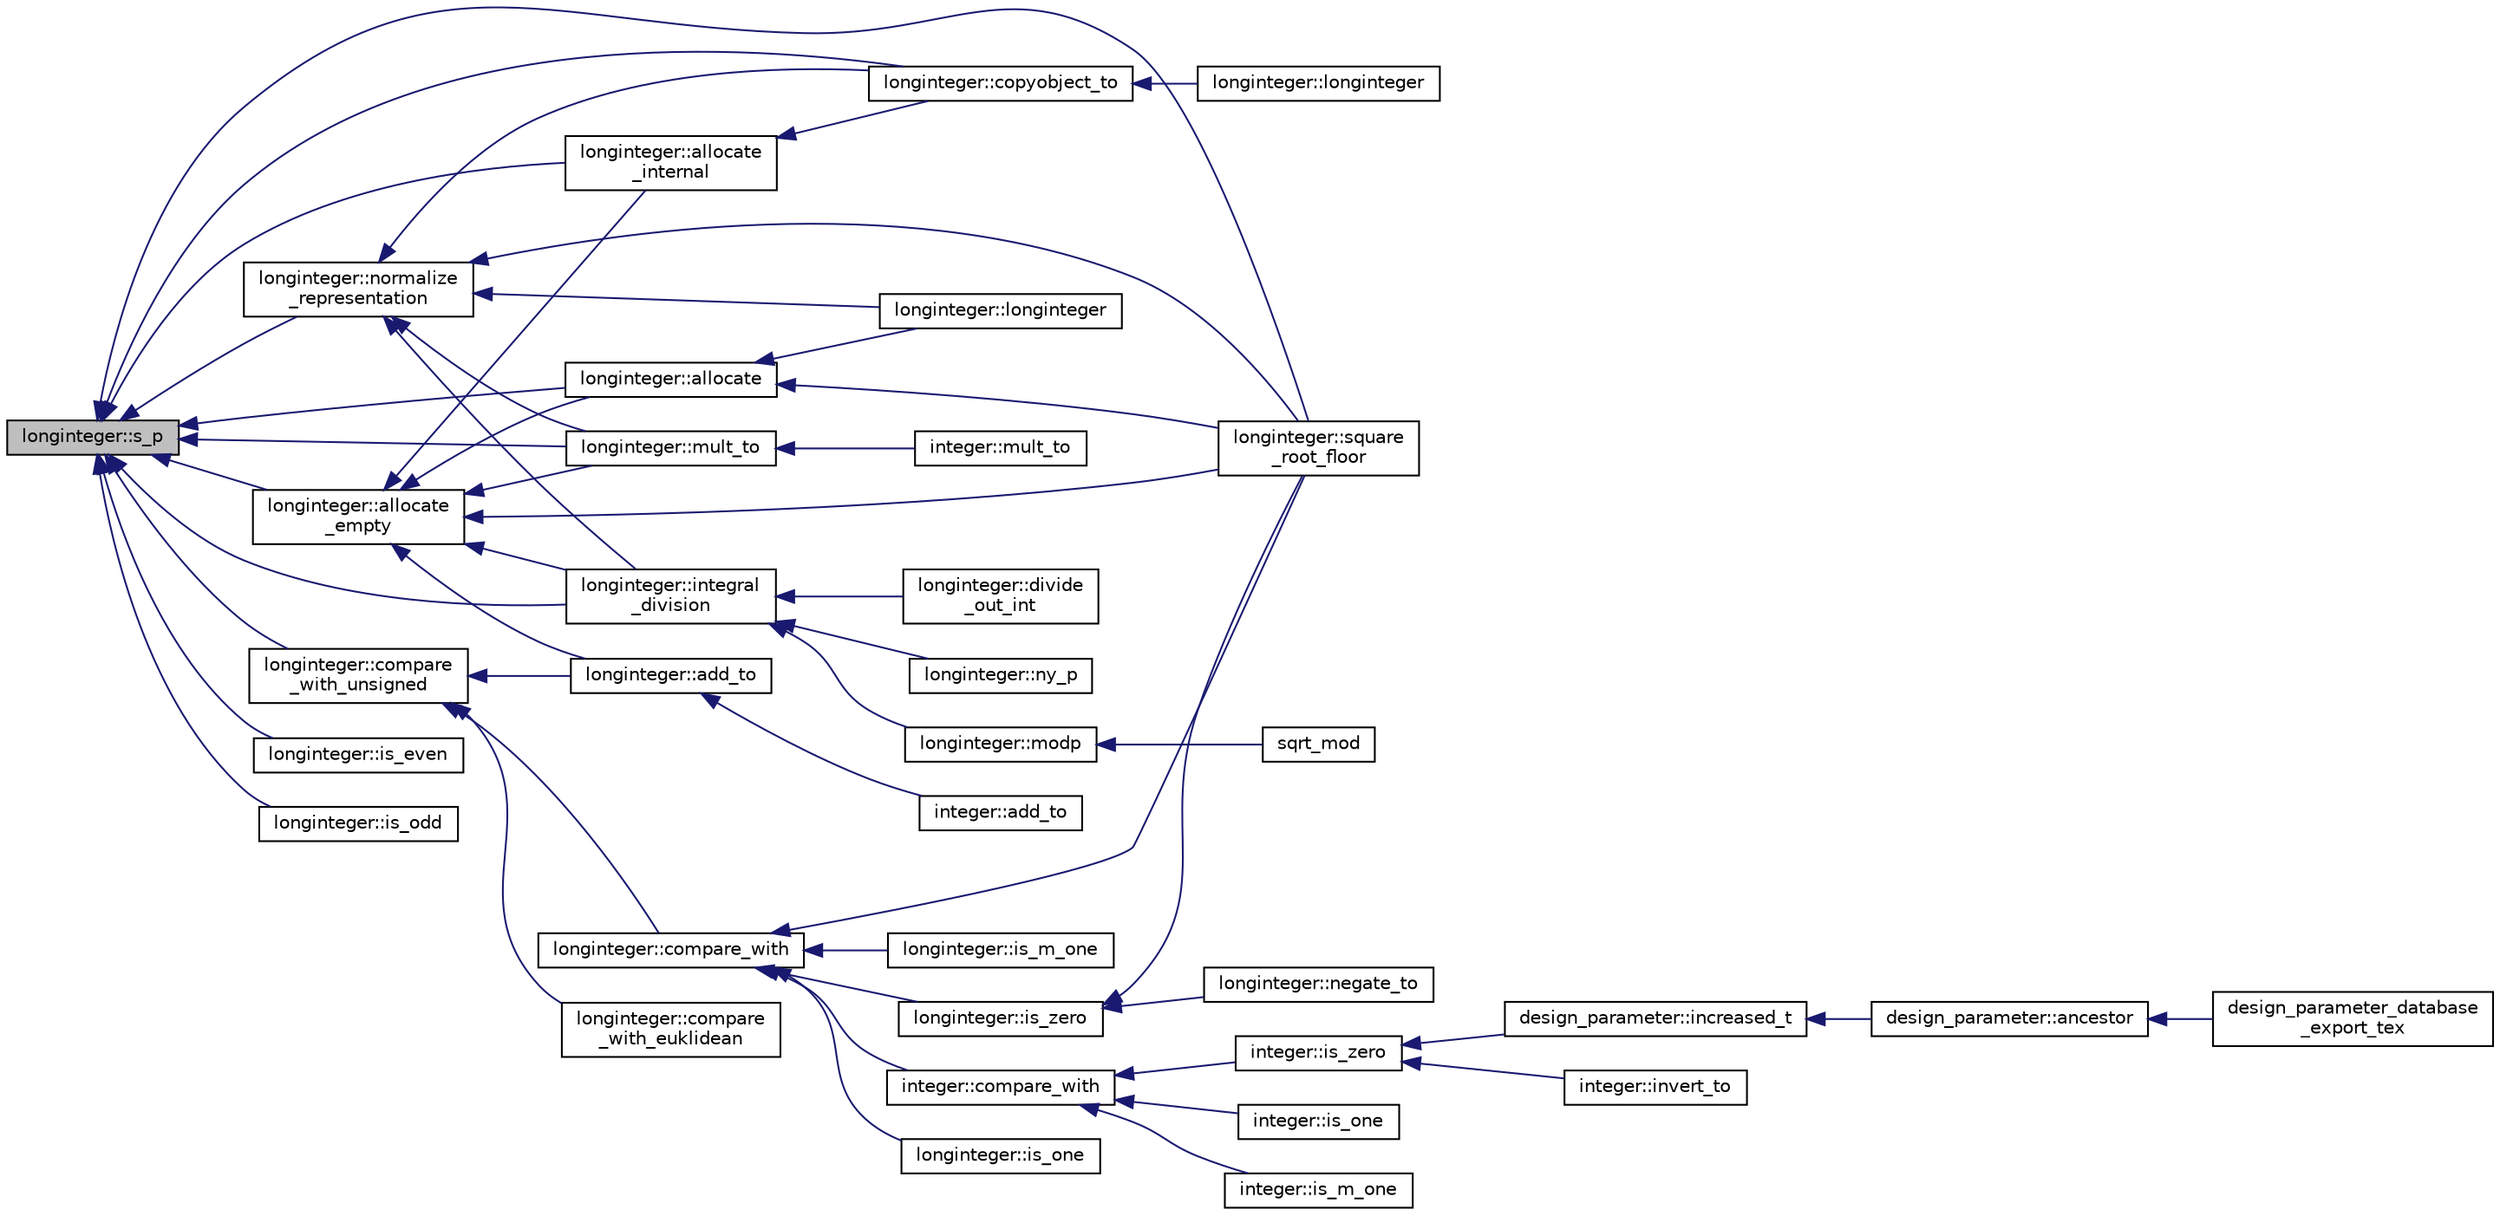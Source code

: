 digraph "longinteger::s_p"
{
  edge [fontname="Helvetica",fontsize="10",labelfontname="Helvetica",labelfontsize="10"];
  node [fontname="Helvetica",fontsize="10",shape=record];
  rankdir="LR";
  Node1661 [label="longinteger::s_p",height=0.2,width=0.4,color="black", fillcolor="grey75", style="filled", fontcolor="black"];
  Node1661 -> Node1662 [dir="back",color="midnightblue",fontsize="10",style="solid",fontname="Helvetica"];
  Node1662 [label="longinteger::copyobject_to",height=0.2,width=0.4,color="black", fillcolor="white", style="filled",URL="$d3/d71/classlonginteger.html#ae894d5c96d74d0c19a09527956a14493"];
  Node1662 -> Node1663 [dir="back",color="midnightblue",fontsize="10",style="solid",fontname="Helvetica"];
  Node1663 [label="longinteger::longinteger",height=0.2,width=0.4,color="black", fillcolor="white", style="filled",URL="$d3/d71/classlonginteger.html#a30553f5083f01e86aae9e00630852617"];
  Node1661 -> Node1664 [dir="back",color="midnightblue",fontsize="10",style="solid",fontname="Helvetica"];
  Node1664 [label="longinteger::allocate",height=0.2,width=0.4,color="black", fillcolor="white", style="filled",URL="$d3/d71/classlonginteger.html#a6d5f2429a98a2fea96aa605d1a6b1e6e"];
  Node1664 -> Node1665 [dir="back",color="midnightblue",fontsize="10",style="solid",fontname="Helvetica"];
  Node1665 [label="longinteger::longinteger",height=0.2,width=0.4,color="black", fillcolor="white", style="filled",URL="$d3/d71/classlonginteger.html#a46c003f48c7bb112056651dae89c8e72"];
  Node1664 -> Node1666 [dir="back",color="midnightblue",fontsize="10",style="solid",fontname="Helvetica"];
  Node1666 [label="longinteger::square\l_root_floor",height=0.2,width=0.4,color="black", fillcolor="white", style="filled",URL="$d3/d71/classlonginteger.html#a1b5b30f8bc750d1304390f518e43aa0f"];
  Node1661 -> Node1667 [dir="back",color="midnightblue",fontsize="10",style="solid",fontname="Helvetica"];
  Node1667 [label="longinteger::allocate\l_internal",height=0.2,width=0.4,color="black", fillcolor="white", style="filled",URL="$d3/d71/classlonginteger.html#af2df35d345485e9cd3c3088a80ec232d"];
  Node1667 -> Node1662 [dir="back",color="midnightblue",fontsize="10",style="solid",fontname="Helvetica"];
  Node1661 -> Node1668 [dir="back",color="midnightblue",fontsize="10",style="solid",fontname="Helvetica"];
  Node1668 [label="longinteger::allocate\l_empty",height=0.2,width=0.4,color="black", fillcolor="white", style="filled",URL="$d3/d71/classlonginteger.html#a40b25b8aed02337972489655293eda99"];
  Node1668 -> Node1664 [dir="back",color="midnightblue",fontsize="10",style="solid",fontname="Helvetica"];
  Node1668 -> Node1667 [dir="back",color="midnightblue",fontsize="10",style="solid",fontname="Helvetica"];
  Node1668 -> Node1669 [dir="back",color="midnightblue",fontsize="10",style="solid",fontname="Helvetica"];
  Node1669 [label="longinteger::mult_to",height=0.2,width=0.4,color="black", fillcolor="white", style="filled",URL="$d3/d71/classlonginteger.html#a1afdab43a82be7dfd40ff41da28735d2"];
  Node1669 -> Node1670 [dir="back",color="midnightblue",fontsize="10",style="solid",fontname="Helvetica"];
  Node1670 [label="integer::mult_to",height=0.2,width=0.4,color="black", fillcolor="white", style="filled",URL="$d0/de5/classinteger.html#a7f4f072c0d9c6b15660d80e81496dffc"];
  Node1668 -> Node1671 [dir="back",color="midnightblue",fontsize="10",style="solid",fontname="Helvetica"];
  Node1671 [label="longinteger::add_to",height=0.2,width=0.4,color="black", fillcolor="white", style="filled",URL="$d3/d71/classlonginteger.html#a457c74224b83d9fbfc904a391baab7ed"];
  Node1671 -> Node1672 [dir="back",color="midnightblue",fontsize="10",style="solid",fontname="Helvetica"];
  Node1672 [label="integer::add_to",height=0.2,width=0.4,color="black", fillcolor="white", style="filled",URL="$d0/de5/classinteger.html#a3f6fe19fe4f2948364b1e75a6dfec47f"];
  Node1668 -> Node1673 [dir="back",color="midnightblue",fontsize="10",style="solid",fontname="Helvetica"];
  Node1673 [label="longinteger::integral\l_division",height=0.2,width=0.4,color="black", fillcolor="white", style="filled",URL="$d3/d71/classlonginteger.html#a692f761cfc91770ca40ab5c2df4bd358"];
  Node1673 -> Node1674 [dir="back",color="midnightblue",fontsize="10",style="solid",fontname="Helvetica"];
  Node1674 [label="longinteger::modp",height=0.2,width=0.4,color="black", fillcolor="white", style="filled",URL="$d3/d71/classlonginteger.html#a4c554e7aa704ace8b97448c6d27fd4bd"];
  Node1674 -> Node1675 [dir="back",color="midnightblue",fontsize="10",style="solid",fontname="Helvetica"];
  Node1675 [label="sqrt_mod",height=0.2,width=0.4,color="black", fillcolor="white", style="filled",URL="$d3/d72/global_8_c.html#a8b9a700cdc4cf3ca42c28e6435945ade"];
  Node1673 -> Node1676 [dir="back",color="midnightblue",fontsize="10",style="solid",fontname="Helvetica"];
  Node1676 [label="longinteger::ny_p",height=0.2,width=0.4,color="black", fillcolor="white", style="filled",URL="$d3/d71/classlonginteger.html#a2e791f6e15c1ef6f7cd2dd3bf0a6d4c1"];
  Node1673 -> Node1677 [dir="back",color="midnightblue",fontsize="10",style="solid",fontname="Helvetica"];
  Node1677 [label="longinteger::divide\l_out_int",height=0.2,width=0.4,color="black", fillcolor="white", style="filled",URL="$d3/d71/classlonginteger.html#ac4b65023c8de701153491d80577dfb9b"];
  Node1668 -> Node1666 [dir="back",color="midnightblue",fontsize="10",style="solid",fontname="Helvetica"];
  Node1661 -> Node1678 [dir="back",color="midnightblue",fontsize="10",style="solid",fontname="Helvetica"];
  Node1678 [label="longinteger::normalize\l_representation",height=0.2,width=0.4,color="black", fillcolor="white", style="filled",URL="$d3/d71/classlonginteger.html#a5e03d4e260c963943ba123114314c88b"];
  Node1678 -> Node1665 [dir="back",color="midnightblue",fontsize="10",style="solid",fontname="Helvetica"];
  Node1678 -> Node1662 [dir="back",color="midnightblue",fontsize="10",style="solid",fontname="Helvetica"];
  Node1678 -> Node1669 [dir="back",color="midnightblue",fontsize="10",style="solid",fontname="Helvetica"];
  Node1678 -> Node1673 [dir="back",color="midnightblue",fontsize="10",style="solid",fontname="Helvetica"];
  Node1678 -> Node1666 [dir="back",color="midnightblue",fontsize="10",style="solid",fontname="Helvetica"];
  Node1661 -> Node1679 [dir="back",color="midnightblue",fontsize="10",style="solid",fontname="Helvetica"];
  Node1679 [label="longinteger::compare\l_with_unsigned",height=0.2,width=0.4,color="black", fillcolor="white", style="filled",URL="$d3/d71/classlonginteger.html#ab08011cadec55cf084dbffcb74bb4991"];
  Node1679 -> Node1680 [dir="back",color="midnightblue",fontsize="10",style="solid",fontname="Helvetica"];
  Node1680 [label="longinteger::compare_with",height=0.2,width=0.4,color="black", fillcolor="white", style="filled",URL="$d3/d71/classlonginteger.html#aaa504bac9b133d50b5ac50768f97db9d"];
  Node1680 -> Node1681 [dir="back",color="midnightblue",fontsize="10",style="solid",fontname="Helvetica"];
  Node1681 [label="integer::compare_with",height=0.2,width=0.4,color="black", fillcolor="white", style="filled",URL="$d0/de5/classinteger.html#a20cc8d8d4913e9ee746c6758bbb2e62a"];
  Node1681 -> Node1682 [dir="back",color="midnightblue",fontsize="10",style="solid",fontname="Helvetica"];
  Node1682 [label="integer::is_zero",height=0.2,width=0.4,color="black", fillcolor="white", style="filled",URL="$d0/de5/classinteger.html#ab92500013b2342ab5c24355bc91bad64"];
  Node1682 -> Node1683 [dir="back",color="midnightblue",fontsize="10",style="solid",fontname="Helvetica"];
  Node1683 [label="design_parameter::increased_t",height=0.2,width=0.4,color="black", fillcolor="white", style="filled",URL="$da/d94/classdesign__parameter.html#a8f39a90927d51e3cb3772bc98c94d7d0"];
  Node1683 -> Node1684 [dir="back",color="midnightblue",fontsize="10",style="solid",fontname="Helvetica"];
  Node1684 [label="design_parameter::ancestor",height=0.2,width=0.4,color="black", fillcolor="white", style="filled",URL="$da/d94/classdesign__parameter.html#abd616d2e29cde6f3e797abab001af0c6"];
  Node1684 -> Node1685 [dir="back",color="midnightblue",fontsize="10",style="solid",fontname="Helvetica"];
  Node1685 [label="design_parameter_database\l_export_tex",height=0.2,width=0.4,color="black", fillcolor="white", style="filled",URL="$d9/d60/discreta_8h.html#a075808c1cf57d126d15a0d7794716de7"];
  Node1682 -> Node1686 [dir="back",color="midnightblue",fontsize="10",style="solid",fontname="Helvetica"];
  Node1686 [label="integer::invert_to",height=0.2,width=0.4,color="black", fillcolor="white", style="filled",URL="$d0/de5/classinteger.html#a9a991b285677b99b4879034e31648b7a"];
  Node1681 -> Node1687 [dir="back",color="midnightblue",fontsize="10",style="solid",fontname="Helvetica"];
  Node1687 [label="integer::is_one",height=0.2,width=0.4,color="black", fillcolor="white", style="filled",URL="$d0/de5/classinteger.html#acf8faabd4ed20f9580605714b5b73a5f"];
  Node1681 -> Node1688 [dir="back",color="midnightblue",fontsize="10",style="solid",fontname="Helvetica"];
  Node1688 [label="integer::is_m_one",height=0.2,width=0.4,color="black", fillcolor="white", style="filled",URL="$d0/de5/classinteger.html#a7585957656c1152035411e066a4f0053"];
  Node1680 -> Node1689 [dir="back",color="midnightblue",fontsize="10",style="solid",fontname="Helvetica"];
  Node1689 [label="longinteger::is_zero",height=0.2,width=0.4,color="black", fillcolor="white", style="filled",URL="$d3/d71/classlonginteger.html#aa40fbd6c28e40a7a19cb29b8999afbc0"];
  Node1689 -> Node1690 [dir="back",color="midnightblue",fontsize="10",style="solid",fontname="Helvetica"];
  Node1690 [label="longinteger::negate_to",height=0.2,width=0.4,color="black", fillcolor="white", style="filled",URL="$d3/d71/classlonginteger.html#a1de6a5663bb80562dee0e6ca1a808ff1"];
  Node1689 -> Node1666 [dir="back",color="midnightblue",fontsize="10",style="solid",fontname="Helvetica"];
  Node1680 -> Node1691 [dir="back",color="midnightblue",fontsize="10",style="solid",fontname="Helvetica"];
  Node1691 [label="longinteger::is_one",height=0.2,width=0.4,color="black", fillcolor="white", style="filled",URL="$d3/d71/classlonginteger.html#a2e169e4ac876ac8694af28468fdfd060"];
  Node1680 -> Node1692 [dir="back",color="midnightblue",fontsize="10",style="solid",fontname="Helvetica"];
  Node1692 [label="longinteger::is_m_one",height=0.2,width=0.4,color="black", fillcolor="white", style="filled",URL="$d3/d71/classlonginteger.html#aa47d6521fc1dc8058d9eaa516caefabe"];
  Node1680 -> Node1666 [dir="back",color="midnightblue",fontsize="10",style="solid",fontname="Helvetica"];
  Node1679 -> Node1671 [dir="back",color="midnightblue",fontsize="10",style="solid",fontname="Helvetica"];
  Node1679 -> Node1693 [dir="back",color="midnightblue",fontsize="10",style="solid",fontname="Helvetica"];
  Node1693 [label="longinteger::compare\l_with_euklidean",height=0.2,width=0.4,color="black", fillcolor="white", style="filled",URL="$d3/d71/classlonginteger.html#a71b27b9c767c0da8964151323810f315"];
  Node1661 -> Node1669 [dir="back",color="midnightblue",fontsize="10",style="solid",fontname="Helvetica"];
  Node1661 -> Node1694 [dir="back",color="midnightblue",fontsize="10",style="solid",fontname="Helvetica"];
  Node1694 [label="longinteger::is_even",height=0.2,width=0.4,color="black", fillcolor="white", style="filled",URL="$d3/d71/classlonginteger.html#a12ad4725b43f023ed9861d3f48ba69fe"];
  Node1661 -> Node1695 [dir="back",color="midnightblue",fontsize="10",style="solid",fontname="Helvetica"];
  Node1695 [label="longinteger::is_odd",height=0.2,width=0.4,color="black", fillcolor="white", style="filled",URL="$d3/d71/classlonginteger.html#a5110768d8c2cfc82037d6d3ae4ead236"];
  Node1661 -> Node1673 [dir="back",color="midnightblue",fontsize="10",style="solid",fontname="Helvetica"];
  Node1661 -> Node1666 [dir="back",color="midnightblue",fontsize="10",style="solid",fontname="Helvetica"];
}
